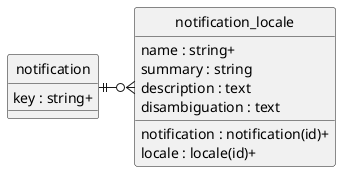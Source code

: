 @startuml uml
skinparam monochrome true
skinparam linetype ortho
hide circle

entity notification {
    key : string+
}

entity notification_locale {
    notification : notification(id)+
    locale : locale(id)+
    name : string+
    summary : string
    description : text
    disambiguation : text
}

notification ||-r-o{ notification_locale

@enduml
